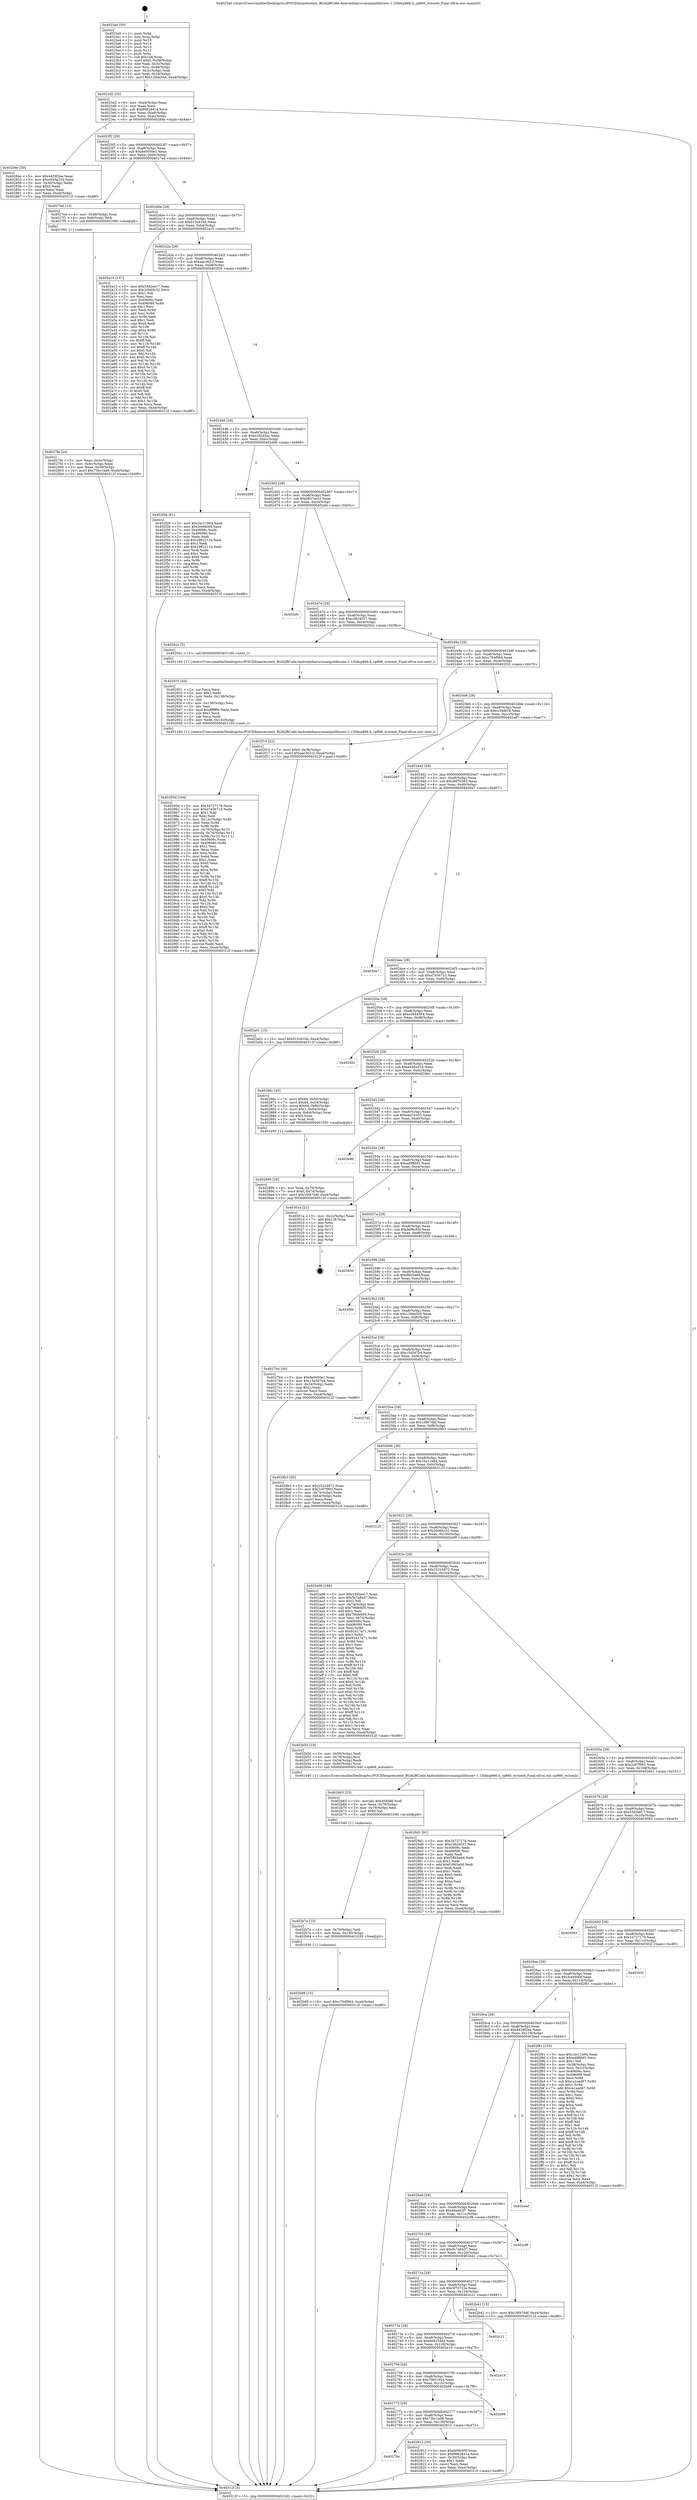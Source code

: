 digraph "0x4023a0" {
  label = "0x4023a0 (/mnt/c/Users/mathe/Desktop/tcc/POCII/binaries/extr_BGAQRCode-Androidzbarsrcmainjnilibiconv-1.15libcp866.h_cp866_wctomb_Final-ollvm.out::main(0))"
  labelloc = "t"
  node[shape=record]

  Entry [label="",width=0.3,height=0.3,shape=circle,fillcolor=black,style=filled]
  "0x4023d2" [label="{
     0x4023d2 [32]\l
     | [instrs]\l
     &nbsp;&nbsp;0x4023d2 \<+6\>: mov -0xa4(%rbp),%eax\l
     &nbsp;&nbsp;0x4023d8 \<+2\>: mov %eax,%ecx\l
     &nbsp;&nbsp;0x4023da \<+6\>: sub $0x8662841a,%ecx\l
     &nbsp;&nbsp;0x4023e0 \<+6\>: mov %eax,-0xa8(%rbp)\l
     &nbsp;&nbsp;0x4023e6 \<+6\>: mov %ecx,-0xac(%rbp)\l
     &nbsp;&nbsp;0x4023ec \<+6\>: je 000000000040284e \<main+0x4ae\>\l
  }"]
  "0x40284e" [label="{
     0x40284e [30]\l
     | [instrs]\l
     &nbsp;&nbsp;0x40284e \<+5\>: mov $0x4429f2ee,%eax\l
     &nbsp;&nbsp;0x402853 \<+5\>: mov $0xe445a316,%ecx\l
     &nbsp;&nbsp;0x402858 \<+3\>: mov -0x30(%rbp),%edx\l
     &nbsp;&nbsp;0x40285b \<+3\>: cmp $0x0,%edx\l
     &nbsp;&nbsp;0x40285e \<+3\>: cmove %ecx,%eax\l
     &nbsp;&nbsp;0x402861 \<+6\>: mov %eax,-0xa4(%rbp)\l
     &nbsp;&nbsp;0x402867 \<+5\>: jmp 000000000040312f \<main+0xd8f\>\l
  }"]
  "0x4023f2" [label="{
     0x4023f2 [28]\l
     | [instrs]\l
     &nbsp;&nbsp;0x4023f2 \<+5\>: jmp 00000000004023f7 \<main+0x57\>\l
     &nbsp;&nbsp;0x4023f7 \<+6\>: mov -0xa8(%rbp),%eax\l
     &nbsp;&nbsp;0x4023fd \<+5\>: sub $0x8e0050e1,%eax\l
     &nbsp;&nbsp;0x402402 \<+6\>: mov %eax,-0xb0(%rbp)\l
     &nbsp;&nbsp;0x402408 \<+6\>: je 00000000004027ed \<main+0x44d\>\l
  }"]
  Exit [label="",width=0.3,height=0.3,shape=circle,fillcolor=black,style=filled,peripheries=2]
  "0x4027ed" [label="{
     0x4027ed [13]\l
     | [instrs]\l
     &nbsp;&nbsp;0x4027ed \<+4\>: mov -0x48(%rbp),%rax\l
     &nbsp;&nbsp;0x4027f1 \<+4\>: mov 0x8(%rax),%rdi\l
     &nbsp;&nbsp;0x4027f5 \<+5\>: call 0000000000401060 \<atoi@plt\>\l
     | [calls]\l
     &nbsp;&nbsp;0x401060 \{1\} (unknown)\l
  }"]
  "0x40240e" [label="{
     0x40240e [28]\l
     | [instrs]\l
     &nbsp;&nbsp;0x40240e \<+5\>: jmp 0000000000402413 \<main+0x73\>\l
     &nbsp;&nbsp;0x402413 \<+6\>: mov -0xa8(%rbp),%eax\l
     &nbsp;&nbsp;0x402419 \<+5\>: sub $0x915c61bb,%eax\l
     &nbsp;&nbsp;0x40241e \<+6\>: mov %eax,-0xb4(%rbp)\l
     &nbsp;&nbsp;0x402424 \<+6\>: je 0000000000402a10 \<main+0x670\>\l
  }"]
  "0x402b89" [label="{
     0x402b89 [15]\l
     | [instrs]\l
     &nbsp;&nbsp;0x402b89 \<+10\>: movl $0xc764f964,-0xa4(%rbp)\l
     &nbsp;&nbsp;0x402b93 \<+5\>: jmp 000000000040312f \<main+0xd8f\>\l
  }"]
  "0x402a10" [label="{
     0x402a10 [137]\l
     | [instrs]\l
     &nbsp;&nbsp;0x402a10 \<+5\>: mov $0x33d2ee17,%eax\l
     &nbsp;&nbsp;0x402a15 \<+5\>: mov $0x20065c32,%ecx\l
     &nbsp;&nbsp;0x402a1a \<+2\>: mov $0x1,%dl\l
     &nbsp;&nbsp;0x402a1c \<+2\>: xor %esi,%esi\l
     &nbsp;&nbsp;0x402a1e \<+7\>: mov 0x40606c,%edi\l
     &nbsp;&nbsp;0x402a25 \<+8\>: mov 0x406080,%r8d\l
     &nbsp;&nbsp;0x402a2d \<+3\>: sub $0x1,%esi\l
     &nbsp;&nbsp;0x402a30 \<+3\>: mov %edi,%r9d\l
     &nbsp;&nbsp;0x402a33 \<+3\>: add %esi,%r9d\l
     &nbsp;&nbsp;0x402a36 \<+4\>: imul %r9d,%edi\l
     &nbsp;&nbsp;0x402a3a \<+3\>: and $0x1,%edi\l
     &nbsp;&nbsp;0x402a3d \<+3\>: cmp $0x0,%edi\l
     &nbsp;&nbsp;0x402a40 \<+4\>: sete %r10b\l
     &nbsp;&nbsp;0x402a44 \<+4\>: cmp $0xa,%r8d\l
     &nbsp;&nbsp;0x402a48 \<+4\>: setl %r11b\l
     &nbsp;&nbsp;0x402a4c \<+3\>: mov %r10b,%bl\l
     &nbsp;&nbsp;0x402a4f \<+3\>: xor $0xff,%bl\l
     &nbsp;&nbsp;0x402a52 \<+3\>: mov %r11b,%r14b\l
     &nbsp;&nbsp;0x402a55 \<+4\>: xor $0xff,%r14b\l
     &nbsp;&nbsp;0x402a59 \<+3\>: xor $0x0,%dl\l
     &nbsp;&nbsp;0x402a5c \<+3\>: mov %bl,%r15b\l
     &nbsp;&nbsp;0x402a5f \<+4\>: and $0x0,%r15b\l
     &nbsp;&nbsp;0x402a63 \<+3\>: and %dl,%r10b\l
     &nbsp;&nbsp;0x402a66 \<+3\>: mov %r14b,%r12b\l
     &nbsp;&nbsp;0x402a69 \<+4\>: and $0x0,%r12b\l
     &nbsp;&nbsp;0x402a6d \<+3\>: and %dl,%r11b\l
     &nbsp;&nbsp;0x402a70 \<+3\>: or %r10b,%r15b\l
     &nbsp;&nbsp;0x402a73 \<+3\>: or %r11b,%r12b\l
     &nbsp;&nbsp;0x402a76 \<+3\>: xor %r12b,%r15b\l
     &nbsp;&nbsp;0x402a79 \<+3\>: or %r14b,%bl\l
     &nbsp;&nbsp;0x402a7c \<+3\>: xor $0xff,%bl\l
     &nbsp;&nbsp;0x402a7f \<+3\>: or $0x0,%dl\l
     &nbsp;&nbsp;0x402a82 \<+2\>: and %dl,%bl\l
     &nbsp;&nbsp;0x402a84 \<+3\>: or %bl,%r15b\l
     &nbsp;&nbsp;0x402a87 \<+4\>: test $0x1,%r15b\l
     &nbsp;&nbsp;0x402a8b \<+3\>: cmovne %ecx,%eax\l
     &nbsp;&nbsp;0x402a8e \<+6\>: mov %eax,-0xa4(%rbp)\l
     &nbsp;&nbsp;0x402a94 \<+5\>: jmp 000000000040312f \<main+0xd8f\>\l
  }"]
  "0x40242a" [label="{
     0x40242a [28]\l
     | [instrs]\l
     &nbsp;&nbsp;0x40242a \<+5\>: jmp 000000000040242f \<main+0x8f\>\l
     &nbsp;&nbsp;0x40242f \<+6\>: mov -0xa8(%rbp),%eax\l
     &nbsp;&nbsp;0x402435 \<+5\>: sub $0xaac3021f,%eax\l
     &nbsp;&nbsp;0x40243a \<+6\>: mov %eax,-0xb8(%rbp)\l
     &nbsp;&nbsp;0x402440 \<+6\>: je 0000000000402f26 \<main+0xb86\>\l
  }"]
  "0x402b7a" [label="{
     0x402b7a [15]\l
     | [instrs]\l
     &nbsp;&nbsp;0x402b7a \<+4\>: mov -0x70(%rbp),%rdi\l
     &nbsp;&nbsp;0x402b7e \<+6\>: mov %eax,-0x140(%rbp)\l
     &nbsp;&nbsp;0x402b84 \<+5\>: call 0000000000401030 \<free@plt\>\l
     | [calls]\l
     &nbsp;&nbsp;0x401030 \{1\} (unknown)\l
  }"]
  "0x402f26" [label="{
     0x402f26 [91]\l
     | [instrs]\l
     &nbsp;&nbsp;0x402f26 \<+5\>: mov $0x1bc11b64,%eax\l
     &nbsp;&nbsp;0x402f2b \<+5\>: mov $0x3ce4840f,%ecx\l
     &nbsp;&nbsp;0x402f30 \<+7\>: mov 0x40606c,%edx\l
     &nbsp;&nbsp;0x402f37 \<+7\>: mov 0x406080,%esi\l
     &nbsp;&nbsp;0x402f3e \<+2\>: mov %edx,%edi\l
     &nbsp;&nbsp;0x402f40 \<+6\>: sub $0x1982211b,%edi\l
     &nbsp;&nbsp;0x402f46 \<+3\>: sub $0x1,%edi\l
     &nbsp;&nbsp;0x402f49 \<+6\>: add $0x1982211b,%edi\l
     &nbsp;&nbsp;0x402f4f \<+3\>: imul %edi,%edx\l
     &nbsp;&nbsp;0x402f52 \<+3\>: and $0x1,%edx\l
     &nbsp;&nbsp;0x402f55 \<+3\>: cmp $0x0,%edx\l
     &nbsp;&nbsp;0x402f58 \<+4\>: sete %r8b\l
     &nbsp;&nbsp;0x402f5c \<+3\>: cmp $0xa,%esi\l
     &nbsp;&nbsp;0x402f5f \<+4\>: setl %r9b\l
     &nbsp;&nbsp;0x402f63 \<+3\>: mov %r8b,%r10b\l
     &nbsp;&nbsp;0x402f66 \<+3\>: and %r9b,%r10b\l
     &nbsp;&nbsp;0x402f69 \<+3\>: xor %r9b,%r8b\l
     &nbsp;&nbsp;0x402f6c \<+3\>: or %r8b,%r10b\l
     &nbsp;&nbsp;0x402f6f \<+4\>: test $0x1,%r10b\l
     &nbsp;&nbsp;0x402f73 \<+3\>: cmovne %ecx,%eax\l
     &nbsp;&nbsp;0x402f76 \<+6\>: mov %eax,-0xa4(%rbp)\l
     &nbsp;&nbsp;0x402f7c \<+5\>: jmp 000000000040312f \<main+0xd8f\>\l
  }"]
  "0x402446" [label="{
     0x402446 [28]\l
     | [instrs]\l
     &nbsp;&nbsp;0x402446 \<+5\>: jmp 000000000040244b \<main+0xab\>\l
     &nbsp;&nbsp;0x40244b \<+6\>: mov -0xa8(%rbp),%eax\l
     &nbsp;&nbsp;0x402451 \<+5\>: sub $0xb192d3ac,%eax\l
     &nbsp;&nbsp;0x402456 \<+6\>: mov %eax,-0xbc(%rbp)\l
     &nbsp;&nbsp;0x40245c \<+6\>: je 0000000000402d08 \<main+0x968\>\l
  }"]
  "0x402b63" [label="{
     0x402b63 [23]\l
     | [instrs]\l
     &nbsp;&nbsp;0x402b63 \<+10\>: movabs $0x4040d6,%rdi\l
     &nbsp;&nbsp;0x402b6d \<+3\>: mov %eax,-0x78(%rbp)\l
     &nbsp;&nbsp;0x402b70 \<+3\>: mov -0x78(%rbp),%esi\l
     &nbsp;&nbsp;0x402b73 \<+2\>: mov $0x0,%al\l
     &nbsp;&nbsp;0x402b75 \<+5\>: call 0000000000401040 \<printf@plt\>\l
     | [calls]\l
     &nbsp;&nbsp;0x401040 \{1\} (unknown)\l
  }"]
  "0x402d08" [label="{
     0x402d08\l
  }", style=dashed]
  "0x402462" [label="{
     0x402462 [28]\l
     | [instrs]\l
     &nbsp;&nbsp;0x402462 \<+5\>: jmp 0000000000402467 \<main+0xc7\>\l
     &nbsp;&nbsp;0x402467 \<+6\>: mov -0xa8(%rbp),%eax\l
     &nbsp;&nbsp;0x40246d \<+5\>: sub $0xb827acc3,%eax\l
     &nbsp;&nbsp;0x402472 \<+6\>: mov %eax,-0xc0(%rbp)\l
     &nbsp;&nbsp;0x402478 \<+6\>: je 0000000000402efc \<main+0xb5c\>\l
  }"]
  "0x40295d" [label="{
     0x40295d [164]\l
     | [instrs]\l
     &nbsp;&nbsp;0x40295d \<+5\>: mov $0x34727176,%ecx\l
     &nbsp;&nbsp;0x402962 \<+5\>: mov $0xd7e56715,%edx\l
     &nbsp;&nbsp;0x402967 \<+3\>: mov $0x1,%dil\l
     &nbsp;&nbsp;0x40296a \<+2\>: xor %esi,%esi\l
     &nbsp;&nbsp;0x40296c \<+7\>: mov -0x13c(%rbp),%r8d\l
     &nbsp;&nbsp;0x402973 \<+4\>: imul %eax,%r8d\l
     &nbsp;&nbsp;0x402977 \<+3\>: mov %r8b,%r9b\l
     &nbsp;&nbsp;0x40297a \<+4\>: mov -0x70(%rbp),%r10\l
     &nbsp;&nbsp;0x40297e \<+4\>: movslq -0x74(%rbp),%r11\l
     &nbsp;&nbsp;0x402982 \<+4\>: mov %r9b,(%r10,%r11,1)\l
     &nbsp;&nbsp;0x402986 \<+7\>: mov 0x40606c,%eax\l
     &nbsp;&nbsp;0x40298d \<+8\>: mov 0x406080,%r8d\l
     &nbsp;&nbsp;0x402995 \<+3\>: sub $0x1,%esi\l
     &nbsp;&nbsp;0x402998 \<+2\>: mov %eax,%ebx\l
     &nbsp;&nbsp;0x40299a \<+2\>: add %esi,%ebx\l
     &nbsp;&nbsp;0x40299c \<+3\>: imul %ebx,%eax\l
     &nbsp;&nbsp;0x40299f \<+3\>: and $0x1,%eax\l
     &nbsp;&nbsp;0x4029a2 \<+3\>: cmp $0x0,%eax\l
     &nbsp;&nbsp;0x4029a5 \<+4\>: sete %r9b\l
     &nbsp;&nbsp;0x4029a9 \<+4\>: cmp $0xa,%r8d\l
     &nbsp;&nbsp;0x4029ad \<+4\>: setl %r14b\l
     &nbsp;&nbsp;0x4029b1 \<+3\>: mov %r9b,%r15b\l
     &nbsp;&nbsp;0x4029b4 \<+4\>: xor $0xff,%r15b\l
     &nbsp;&nbsp;0x4029b8 \<+3\>: mov %r14b,%r12b\l
     &nbsp;&nbsp;0x4029bb \<+4\>: xor $0xff,%r12b\l
     &nbsp;&nbsp;0x4029bf \<+4\>: xor $0x0,%dil\l
     &nbsp;&nbsp;0x4029c3 \<+3\>: mov %r15b,%r13b\l
     &nbsp;&nbsp;0x4029c6 \<+4\>: and $0x0,%r13b\l
     &nbsp;&nbsp;0x4029ca \<+3\>: and %dil,%r9b\l
     &nbsp;&nbsp;0x4029cd \<+3\>: mov %r12b,%al\l
     &nbsp;&nbsp;0x4029d0 \<+2\>: and $0x0,%al\l
     &nbsp;&nbsp;0x4029d2 \<+3\>: and %dil,%r14b\l
     &nbsp;&nbsp;0x4029d5 \<+3\>: or %r9b,%r13b\l
     &nbsp;&nbsp;0x4029d8 \<+3\>: or %r14b,%al\l
     &nbsp;&nbsp;0x4029db \<+3\>: xor %al,%r13b\l
     &nbsp;&nbsp;0x4029de \<+3\>: or %r12b,%r15b\l
     &nbsp;&nbsp;0x4029e1 \<+4\>: xor $0xff,%r15b\l
     &nbsp;&nbsp;0x4029e5 \<+4\>: or $0x0,%dil\l
     &nbsp;&nbsp;0x4029e9 \<+3\>: and %dil,%r15b\l
     &nbsp;&nbsp;0x4029ec \<+3\>: or %r15b,%r13b\l
     &nbsp;&nbsp;0x4029ef \<+4\>: test $0x1,%r13b\l
     &nbsp;&nbsp;0x4029f3 \<+3\>: cmovne %edx,%ecx\l
     &nbsp;&nbsp;0x4029f6 \<+6\>: mov %ecx,-0xa4(%rbp)\l
     &nbsp;&nbsp;0x4029fc \<+5\>: jmp 000000000040312f \<main+0xd8f\>\l
  }"]
  "0x402efc" [label="{
     0x402efc\l
  }", style=dashed]
  "0x40247e" [label="{
     0x40247e [28]\l
     | [instrs]\l
     &nbsp;&nbsp;0x40247e \<+5\>: jmp 0000000000402483 \<main+0xe3\>\l
     &nbsp;&nbsp;0x402483 \<+6\>: mov -0xa8(%rbp),%eax\l
     &nbsp;&nbsp;0x402489 \<+5\>: sub $0xc3824557,%eax\l
     &nbsp;&nbsp;0x40248e \<+6\>: mov %eax,-0xc4(%rbp)\l
     &nbsp;&nbsp;0x402494 \<+6\>: je 000000000040292c \<main+0x58c\>\l
  }"]
  "0x402931" [label="{
     0x402931 [44]\l
     | [instrs]\l
     &nbsp;&nbsp;0x402931 \<+2\>: xor %ecx,%ecx\l
     &nbsp;&nbsp;0x402933 \<+5\>: mov $0x2,%edx\l
     &nbsp;&nbsp;0x402938 \<+6\>: mov %edx,-0x138(%rbp)\l
     &nbsp;&nbsp;0x40293e \<+1\>: cltd\l
     &nbsp;&nbsp;0x40293f \<+6\>: mov -0x138(%rbp),%esi\l
     &nbsp;&nbsp;0x402945 \<+2\>: idiv %esi\l
     &nbsp;&nbsp;0x402947 \<+6\>: imul $0xfffffffe,%edx,%edx\l
     &nbsp;&nbsp;0x40294d \<+3\>: sub $0x1,%ecx\l
     &nbsp;&nbsp;0x402950 \<+2\>: sub %ecx,%edx\l
     &nbsp;&nbsp;0x402952 \<+6\>: mov %edx,-0x13c(%rbp)\l
     &nbsp;&nbsp;0x402958 \<+5\>: call 0000000000401160 \<next_i\>\l
     | [calls]\l
     &nbsp;&nbsp;0x401160 \{1\} (/mnt/c/Users/mathe/Desktop/tcc/POCII/binaries/extr_BGAQRCode-Androidzbarsrcmainjnilibiconv-1.15libcp866.h_cp866_wctomb_Final-ollvm.out::next_i)\l
  }"]
  "0x40292c" [label="{
     0x40292c [5]\l
     | [instrs]\l
     &nbsp;&nbsp;0x40292c \<+5\>: call 0000000000401160 \<next_i\>\l
     | [calls]\l
     &nbsp;&nbsp;0x401160 \{1\} (/mnt/c/Users/mathe/Desktop/tcc/POCII/binaries/extr_BGAQRCode-Androidzbarsrcmainjnilibiconv-1.15libcp866.h_cp866_wctomb_Final-ollvm.out::next_i)\l
  }"]
  "0x40249a" [label="{
     0x40249a [28]\l
     | [instrs]\l
     &nbsp;&nbsp;0x40249a \<+5\>: jmp 000000000040249f \<main+0xff\>\l
     &nbsp;&nbsp;0x40249f \<+6\>: mov -0xa8(%rbp),%eax\l
     &nbsp;&nbsp;0x4024a5 \<+5\>: sub $0xc764f964,%eax\l
     &nbsp;&nbsp;0x4024aa \<+6\>: mov %eax,-0xc8(%rbp)\l
     &nbsp;&nbsp;0x4024b0 \<+6\>: je 0000000000402f10 \<main+0xb70\>\l
  }"]
  "0x402899" [label="{
     0x402899 [26]\l
     | [instrs]\l
     &nbsp;&nbsp;0x402899 \<+4\>: mov %rax,-0x70(%rbp)\l
     &nbsp;&nbsp;0x40289d \<+7\>: movl $0x0,-0x74(%rbp)\l
     &nbsp;&nbsp;0x4028a4 \<+10\>: movl $0x16f47ddf,-0xa4(%rbp)\l
     &nbsp;&nbsp;0x4028ae \<+5\>: jmp 000000000040312f \<main+0xd8f\>\l
  }"]
  "0x402f10" [label="{
     0x402f10 [22]\l
     | [instrs]\l
     &nbsp;&nbsp;0x402f10 \<+7\>: movl $0x0,-0x38(%rbp)\l
     &nbsp;&nbsp;0x402f17 \<+10\>: movl $0xaac3021f,-0xa4(%rbp)\l
     &nbsp;&nbsp;0x402f21 \<+5\>: jmp 000000000040312f \<main+0xd8f\>\l
  }"]
  "0x4024b6" [label="{
     0x4024b6 [28]\l
     | [instrs]\l
     &nbsp;&nbsp;0x4024b6 \<+5\>: jmp 00000000004024bb \<main+0x11b\>\l
     &nbsp;&nbsp;0x4024bb \<+6\>: mov -0xa8(%rbp),%eax\l
     &nbsp;&nbsp;0x4024c1 \<+5\>: sub $0xcc346f18,%eax\l
     &nbsp;&nbsp;0x4024c6 \<+6\>: mov %eax,-0xcc(%rbp)\l
     &nbsp;&nbsp;0x4024cc \<+6\>: je 0000000000402e87 \<main+0xae7\>\l
  }"]
  "0x40278e" [label="{
     0x40278e\l
  }", style=dashed]
  "0x402e87" [label="{
     0x402e87\l
  }", style=dashed]
  "0x4024d2" [label="{
     0x4024d2 [28]\l
     | [instrs]\l
     &nbsp;&nbsp;0x4024d2 \<+5\>: jmp 00000000004024d7 \<main+0x137\>\l
     &nbsp;&nbsp;0x4024d7 \<+6\>: mov -0xa8(%rbp),%eax\l
     &nbsp;&nbsp;0x4024dd \<+5\>: sub $0xd6f76383,%eax\l
     &nbsp;&nbsp;0x4024e2 \<+6\>: mov %eax,-0xd0(%rbp)\l
     &nbsp;&nbsp;0x4024e8 \<+6\>: je 00000000004030a7 \<main+0xd07\>\l
  }"]
  "0x402812" [label="{
     0x402812 [30]\l
     | [instrs]\l
     &nbsp;&nbsp;0x402812 \<+5\>: mov $0xfa09c65f,%eax\l
     &nbsp;&nbsp;0x402817 \<+5\>: mov $0x8662841a,%ecx\l
     &nbsp;&nbsp;0x40281c \<+3\>: mov -0x30(%rbp),%edx\l
     &nbsp;&nbsp;0x40281f \<+3\>: cmp $0x1,%edx\l
     &nbsp;&nbsp;0x402822 \<+3\>: cmovl %ecx,%eax\l
     &nbsp;&nbsp;0x402825 \<+6\>: mov %eax,-0xa4(%rbp)\l
     &nbsp;&nbsp;0x40282b \<+5\>: jmp 000000000040312f \<main+0xd8f\>\l
  }"]
  "0x4030a7" [label="{
     0x4030a7\l
  }", style=dashed]
  "0x4024ee" [label="{
     0x4024ee [28]\l
     | [instrs]\l
     &nbsp;&nbsp;0x4024ee \<+5\>: jmp 00000000004024f3 \<main+0x153\>\l
     &nbsp;&nbsp;0x4024f3 \<+6\>: mov -0xa8(%rbp),%eax\l
     &nbsp;&nbsp;0x4024f9 \<+5\>: sub $0xd7e56715,%eax\l
     &nbsp;&nbsp;0x4024fe \<+6\>: mov %eax,-0xd4(%rbp)\l
     &nbsp;&nbsp;0x402504 \<+6\>: je 0000000000402a01 \<main+0x661\>\l
  }"]
  "0x402772" [label="{
     0x402772 [28]\l
     | [instrs]\l
     &nbsp;&nbsp;0x402772 \<+5\>: jmp 0000000000402777 \<main+0x3d7\>\l
     &nbsp;&nbsp;0x402777 \<+6\>: mov -0xa8(%rbp),%eax\l
     &nbsp;&nbsp;0x40277d \<+5\>: sub $0x73bc1ed6,%eax\l
     &nbsp;&nbsp;0x402782 \<+6\>: mov %eax,-0x130(%rbp)\l
     &nbsp;&nbsp;0x402788 \<+6\>: je 0000000000402812 \<main+0x472\>\l
  }"]
  "0x402a01" [label="{
     0x402a01 [15]\l
     | [instrs]\l
     &nbsp;&nbsp;0x402a01 \<+10\>: movl $0x915c61bb,-0xa4(%rbp)\l
     &nbsp;&nbsp;0x402a0b \<+5\>: jmp 000000000040312f \<main+0xd8f\>\l
  }"]
  "0x40250a" [label="{
     0x40250a [28]\l
     | [instrs]\l
     &nbsp;&nbsp;0x40250a \<+5\>: jmp 000000000040250f \<main+0x16f\>\l
     &nbsp;&nbsp;0x40250f \<+6\>: mov -0xa8(%rbp),%eax\l
     &nbsp;&nbsp;0x402515 \<+5\>: sub $0xe2644564,%eax\l
     &nbsp;&nbsp;0x40251a \<+6\>: mov %eax,-0xd8(%rbp)\l
     &nbsp;&nbsp;0x402520 \<+6\>: je 0000000000402d2c \<main+0x98c\>\l
  }"]
  "0x402b98" [label="{
     0x402b98\l
  }", style=dashed]
  "0x402d2c" [label="{
     0x402d2c\l
  }", style=dashed]
  "0x402526" [label="{
     0x402526 [28]\l
     | [instrs]\l
     &nbsp;&nbsp;0x402526 \<+5\>: jmp 000000000040252b \<main+0x18b\>\l
     &nbsp;&nbsp;0x40252b \<+6\>: mov -0xa8(%rbp),%eax\l
     &nbsp;&nbsp;0x402531 \<+5\>: sub $0xe445a316,%eax\l
     &nbsp;&nbsp;0x402536 \<+6\>: mov %eax,-0xdc(%rbp)\l
     &nbsp;&nbsp;0x40253c \<+6\>: je 000000000040286c \<main+0x4cc\>\l
  }"]
  "0x402756" [label="{
     0x402756 [28]\l
     | [instrs]\l
     &nbsp;&nbsp;0x402756 \<+5\>: jmp 000000000040275b \<main+0x3bb\>\l
     &nbsp;&nbsp;0x40275b \<+6\>: mov -0xa8(%rbp),%eax\l
     &nbsp;&nbsp;0x402761 \<+5\>: sub $0x70b5192a,%eax\l
     &nbsp;&nbsp;0x402766 \<+6\>: mov %eax,-0x12c(%rbp)\l
     &nbsp;&nbsp;0x40276c \<+6\>: je 0000000000402b98 \<main+0x7f8\>\l
  }"]
  "0x40286c" [label="{
     0x40286c [45]\l
     | [instrs]\l
     &nbsp;&nbsp;0x40286c \<+7\>: movl $0x64,-0x50(%rbp)\l
     &nbsp;&nbsp;0x402873 \<+7\>: movl $0x64,-0x54(%rbp)\l
     &nbsp;&nbsp;0x40287a \<+8\>: movq $0x64,-0x60(%rbp)\l
     &nbsp;&nbsp;0x402882 \<+7\>: movl $0x1,-0x64(%rbp)\l
     &nbsp;&nbsp;0x402889 \<+4\>: movslq -0x64(%rbp),%rax\l
     &nbsp;&nbsp;0x40288d \<+4\>: shl $0x0,%rax\l
     &nbsp;&nbsp;0x402891 \<+3\>: mov %rax,%rdi\l
     &nbsp;&nbsp;0x402894 \<+5\>: call 0000000000401050 \<malloc@plt\>\l
     | [calls]\l
     &nbsp;&nbsp;0x401050 \{1\} (unknown)\l
  }"]
  "0x402542" [label="{
     0x402542 [28]\l
     | [instrs]\l
     &nbsp;&nbsp;0x402542 \<+5\>: jmp 0000000000402547 \<main+0x1a7\>\l
     &nbsp;&nbsp;0x402547 \<+6\>: mov -0xa8(%rbp),%eax\l
     &nbsp;&nbsp;0x40254d \<+5\>: sub $0xead74453,%eax\l
     &nbsp;&nbsp;0x402552 \<+6\>: mov %eax,-0xe0(%rbp)\l
     &nbsp;&nbsp;0x402558 \<+6\>: je 0000000000402e96 \<main+0xaf6\>\l
  }"]
  "0x402e19" [label="{
     0x402e19\l
  }", style=dashed]
  "0x402e96" [label="{
     0x402e96\l
  }", style=dashed]
  "0x40255e" [label="{
     0x40255e [28]\l
     | [instrs]\l
     &nbsp;&nbsp;0x40255e \<+5\>: jmp 0000000000402563 \<main+0x1c3\>\l
     &nbsp;&nbsp;0x402563 \<+6\>: mov -0xa8(%rbp),%eax\l
     &nbsp;&nbsp;0x402569 \<+5\>: sub $0xed9f6bf1,%eax\l
     &nbsp;&nbsp;0x40256e \<+6\>: mov %eax,-0xe4(%rbp)\l
     &nbsp;&nbsp;0x402574 \<+6\>: je 000000000040301a \<main+0xc7a\>\l
  }"]
  "0x40273a" [label="{
     0x40273a [28]\l
     | [instrs]\l
     &nbsp;&nbsp;0x40273a \<+5\>: jmp 000000000040273f \<main+0x39f\>\l
     &nbsp;&nbsp;0x40273f \<+6\>: mov -0xa8(%rbp),%eax\l
     &nbsp;&nbsp;0x402745 \<+5\>: sub $0x6e9234dd,%eax\l
     &nbsp;&nbsp;0x40274a \<+6\>: mov %eax,-0x128(%rbp)\l
     &nbsp;&nbsp;0x402750 \<+6\>: je 0000000000402e19 \<main+0xa79\>\l
  }"]
  "0x40301a" [label="{
     0x40301a [21]\l
     | [instrs]\l
     &nbsp;&nbsp;0x40301a \<+3\>: mov -0x2c(%rbp),%eax\l
     &nbsp;&nbsp;0x40301d \<+7\>: add $0x128,%rsp\l
     &nbsp;&nbsp;0x403024 \<+1\>: pop %rbx\l
     &nbsp;&nbsp;0x403025 \<+2\>: pop %r12\l
     &nbsp;&nbsp;0x403027 \<+2\>: pop %r13\l
     &nbsp;&nbsp;0x403029 \<+2\>: pop %r14\l
     &nbsp;&nbsp;0x40302b \<+2\>: pop %r15\l
     &nbsp;&nbsp;0x40302d \<+1\>: pop %rbp\l
     &nbsp;&nbsp;0x40302e \<+1\>: ret\l
  }"]
  "0x40257a" [label="{
     0x40257a [28]\l
     | [instrs]\l
     &nbsp;&nbsp;0x40257a \<+5\>: jmp 000000000040257f \<main+0x1df\>\l
     &nbsp;&nbsp;0x40257f \<+6\>: mov -0xa8(%rbp),%eax\l
     &nbsp;&nbsp;0x402585 \<+5\>: sub $0xfa09c65f,%eax\l
     &nbsp;&nbsp;0x40258a \<+6\>: mov %eax,-0xe8(%rbp)\l
     &nbsp;&nbsp;0x402590 \<+6\>: je 0000000000402830 \<main+0x490\>\l
  }"]
  "0x402c21" [label="{
     0x402c21\l
  }", style=dashed]
  "0x402830" [label="{
     0x402830\l
  }", style=dashed]
  "0x402596" [label="{
     0x402596 [28]\l
     | [instrs]\l
     &nbsp;&nbsp;0x402596 \<+5\>: jmp 000000000040259b \<main+0x1fb\>\l
     &nbsp;&nbsp;0x40259b \<+6\>: mov -0xa8(%rbp),%eax\l
     &nbsp;&nbsp;0x4025a1 \<+5\>: sub $0x8805a6d,%eax\l
     &nbsp;&nbsp;0x4025a6 \<+6\>: mov %eax,-0xec(%rbp)\l
     &nbsp;&nbsp;0x4025ac \<+6\>: je 00000000004030fd \<main+0xd5d\>\l
  }"]
  "0x40271e" [label="{
     0x40271e [28]\l
     | [instrs]\l
     &nbsp;&nbsp;0x40271e \<+5\>: jmp 0000000000402723 \<main+0x383\>\l
     &nbsp;&nbsp;0x402723 \<+6\>: mov -0xa8(%rbp),%eax\l
     &nbsp;&nbsp;0x402729 \<+5\>: sub $0x5f70722e,%eax\l
     &nbsp;&nbsp;0x40272e \<+6\>: mov %eax,-0x124(%rbp)\l
     &nbsp;&nbsp;0x402734 \<+6\>: je 0000000000402c21 \<main+0x881\>\l
  }"]
  "0x4030fd" [label="{
     0x4030fd\l
  }", style=dashed]
  "0x4025b2" [label="{
     0x4025b2 [28]\l
     | [instrs]\l
     &nbsp;&nbsp;0x4025b2 \<+5\>: jmp 00000000004025b7 \<main+0x217\>\l
     &nbsp;&nbsp;0x4025b7 \<+6\>: mov -0xa8(%rbp),%eax\l
     &nbsp;&nbsp;0x4025bd \<+5\>: sub $0x139da540,%eax\l
     &nbsp;&nbsp;0x4025c2 \<+6\>: mov %eax,-0xf0(%rbp)\l
     &nbsp;&nbsp;0x4025c8 \<+6\>: je 00000000004027b4 \<main+0x414\>\l
  }"]
  "0x402b41" [label="{
     0x402b41 [15]\l
     | [instrs]\l
     &nbsp;&nbsp;0x402b41 \<+10\>: movl $0x16f47ddf,-0xa4(%rbp)\l
     &nbsp;&nbsp;0x402b4b \<+5\>: jmp 000000000040312f \<main+0xd8f\>\l
  }"]
  "0x4027b4" [label="{
     0x4027b4 [30]\l
     | [instrs]\l
     &nbsp;&nbsp;0x4027b4 \<+5\>: mov $0x8e0050e1,%eax\l
     &nbsp;&nbsp;0x4027b9 \<+5\>: mov $0x15a587b4,%ecx\l
     &nbsp;&nbsp;0x4027be \<+3\>: mov -0x34(%rbp),%edx\l
     &nbsp;&nbsp;0x4027c1 \<+3\>: cmp $0x2,%edx\l
     &nbsp;&nbsp;0x4027c4 \<+3\>: cmovne %ecx,%eax\l
     &nbsp;&nbsp;0x4027c7 \<+6\>: mov %eax,-0xa4(%rbp)\l
     &nbsp;&nbsp;0x4027cd \<+5\>: jmp 000000000040312f \<main+0xd8f\>\l
  }"]
  "0x4025ce" [label="{
     0x4025ce [28]\l
     | [instrs]\l
     &nbsp;&nbsp;0x4025ce \<+5\>: jmp 00000000004025d3 \<main+0x233\>\l
     &nbsp;&nbsp;0x4025d3 \<+6\>: mov -0xa8(%rbp),%eax\l
     &nbsp;&nbsp;0x4025d9 \<+5\>: sub $0x15a587b4,%eax\l
     &nbsp;&nbsp;0x4025de \<+6\>: mov %eax,-0xf4(%rbp)\l
     &nbsp;&nbsp;0x4025e4 \<+6\>: je 00000000004027d2 \<main+0x432\>\l
  }"]
  "0x40312f" [label="{
     0x40312f [5]\l
     | [instrs]\l
     &nbsp;&nbsp;0x40312f \<+5\>: jmp 00000000004023d2 \<main+0x32\>\l
  }"]
  "0x4023a0" [label="{
     0x4023a0 [50]\l
     | [instrs]\l
     &nbsp;&nbsp;0x4023a0 \<+1\>: push %rbp\l
     &nbsp;&nbsp;0x4023a1 \<+3\>: mov %rsp,%rbp\l
     &nbsp;&nbsp;0x4023a4 \<+2\>: push %r15\l
     &nbsp;&nbsp;0x4023a6 \<+2\>: push %r14\l
     &nbsp;&nbsp;0x4023a8 \<+2\>: push %r13\l
     &nbsp;&nbsp;0x4023aa \<+2\>: push %r12\l
     &nbsp;&nbsp;0x4023ac \<+1\>: push %rbx\l
     &nbsp;&nbsp;0x4023ad \<+7\>: sub $0x128,%rsp\l
     &nbsp;&nbsp;0x4023b4 \<+7\>: movl $0x0,-0x38(%rbp)\l
     &nbsp;&nbsp;0x4023bb \<+3\>: mov %edi,-0x3c(%rbp)\l
     &nbsp;&nbsp;0x4023be \<+4\>: mov %rsi,-0x48(%rbp)\l
     &nbsp;&nbsp;0x4023c2 \<+3\>: mov -0x3c(%rbp),%edi\l
     &nbsp;&nbsp;0x4023c5 \<+3\>: mov %edi,-0x34(%rbp)\l
     &nbsp;&nbsp;0x4023c8 \<+10\>: movl $0x139da540,-0xa4(%rbp)\l
  }"]
  "0x4027fa" [label="{
     0x4027fa [24]\l
     | [instrs]\l
     &nbsp;&nbsp;0x4027fa \<+3\>: mov %eax,-0x4c(%rbp)\l
     &nbsp;&nbsp;0x4027fd \<+3\>: mov -0x4c(%rbp),%eax\l
     &nbsp;&nbsp;0x402800 \<+3\>: mov %eax,-0x30(%rbp)\l
     &nbsp;&nbsp;0x402803 \<+10\>: movl $0x73bc1ed6,-0xa4(%rbp)\l
     &nbsp;&nbsp;0x40280d \<+5\>: jmp 000000000040312f \<main+0xd8f\>\l
  }"]
  "0x402702" [label="{
     0x402702 [28]\l
     | [instrs]\l
     &nbsp;&nbsp;0x402702 \<+5\>: jmp 0000000000402707 \<main+0x367\>\l
     &nbsp;&nbsp;0x402707 \<+6\>: mov -0xa8(%rbp),%eax\l
     &nbsp;&nbsp;0x40270d \<+5\>: sub $0x5c7a8437,%eax\l
     &nbsp;&nbsp;0x402712 \<+6\>: mov %eax,-0x120(%rbp)\l
     &nbsp;&nbsp;0x402718 \<+6\>: je 0000000000402b41 \<main+0x7a1\>\l
  }"]
  "0x4027d2" [label="{
     0x4027d2\l
  }", style=dashed]
  "0x4025ea" [label="{
     0x4025ea [28]\l
     | [instrs]\l
     &nbsp;&nbsp;0x4025ea \<+5\>: jmp 00000000004025ef \<main+0x24f\>\l
     &nbsp;&nbsp;0x4025ef \<+6\>: mov -0xa8(%rbp),%eax\l
     &nbsp;&nbsp;0x4025f5 \<+5\>: sub $0x16f47ddf,%eax\l
     &nbsp;&nbsp;0x4025fa \<+6\>: mov %eax,-0xf8(%rbp)\l
     &nbsp;&nbsp;0x402600 \<+6\>: je 00000000004028b3 \<main+0x513\>\l
  }"]
  "0x402cf9" [label="{
     0x402cf9\l
  }", style=dashed]
  "0x4028b3" [label="{
     0x4028b3 [30]\l
     | [instrs]\l
     &nbsp;&nbsp;0x4028b3 \<+5\>: mov $0x25224872,%eax\l
     &nbsp;&nbsp;0x4028b8 \<+5\>: mov $0x2c97f991,%ecx\l
     &nbsp;&nbsp;0x4028bd \<+3\>: mov -0x74(%rbp),%edx\l
     &nbsp;&nbsp;0x4028c0 \<+3\>: cmp -0x64(%rbp),%edx\l
     &nbsp;&nbsp;0x4028c3 \<+3\>: cmovl %ecx,%eax\l
     &nbsp;&nbsp;0x4028c6 \<+6\>: mov %eax,-0xa4(%rbp)\l
     &nbsp;&nbsp;0x4028cc \<+5\>: jmp 000000000040312f \<main+0xd8f\>\l
  }"]
  "0x402606" [label="{
     0x402606 [28]\l
     | [instrs]\l
     &nbsp;&nbsp;0x402606 \<+5\>: jmp 000000000040260b \<main+0x26b\>\l
     &nbsp;&nbsp;0x40260b \<+6\>: mov -0xa8(%rbp),%eax\l
     &nbsp;&nbsp;0x402611 \<+5\>: sub $0x1bc11b64,%eax\l
     &nbsp;&nbsp;0x402616 \<+6\>: mov %eax,-0xfc(%rbp)\l
     &nbsp;&nbsp;0x40261c \<+6\>: je 0000000000403125 \<main+0xd85\>\l
  }"]
  "0x4026e6" [label="{
     0x4026e6 [28]\l
     | [instrs]\l
     &nbsp;&nbsp;0x4026e6 \<+5\>: jmp 00000000004026eb \<main+0x34b\>\l
     &nbsp;&nbsp;0x4026eb \<+6\>: mov -0xa8(%rbp),%eax\l
     &nbsp;&nbsp;0x4026f1 \<+5\>: sub $0x4da462f7,%eax\l
     &nbsp;&nbsp;0x4026f6 \<+6\>: mov %eax,-0x11c(%rbp)\l
     &nbsp;&nbsp;0x4026fc \<+6\>: je 0000000000402cf9 \<main+0x959\>\l
  }"]
  "0x403125" [label="{
     0x403125\l
  }", style=dashed]
  "0x402622" [label="{
     0x402622 [28]\l
     | [instrs]\l
     &nbsp;&nbsp;0x402622 \<+5\>: jmp 0000000000402627 \<main+0x287\>\l
     &nbsp;&nbsp;0x402627 \<+6\>: mov -0xa8(%rbp),%eax\l
     &nbsp;&nbsp;0x40262d \<+5\>: sub $0x20065c32,%eax\l
     &nbsp;&nbsp;0x402632 \<+6\>: mov %eax,-0x100(%rbp)\l
     &nbsp;&nbsp;0x402638 \<+6\>: je 0000000000402a99 \<main+0x6f9\>\l
  }"]
  "0x402eed" [label="{
     0x402eed\l
  }", style=dashed]
  "0x402a99" [label="{
     0x402a99 [168]\l
     | [instrs]\l
     &nbsp;&nbsp;0x402a99 \<+5\>: mov $0x33d2ee17,%eax\l
     &nbsp;&nbsp;0x402a9e \<+5\>: mov $0x5c7a8437,%ecx\l
     &nbsp;&nbsp;0x402aa3 \<+2\>: mov $0x1,%dl\l
     &nbsp;&nbsp;0x402aa5 \<+3\>: mov -0x74(%rbp),%esi\l
     &nbsp;&nbsp;0x402aa8 \<+6\>: sub $0x79bfe605,%esi\l
     &nbsp;&nbsp;0x402aae \<+3\>: add $0x1,%esi\l
     &nbsp;&nbsp;0x402ab1 \<+6\>: add $0x79bfe605,%esi\l
     &nbsp;&nbsp;0x402ab7 \<+3\>: mov %esi,-0x74(%rbp)\l
     &nbsp;&nbsp;0x402aba \<+7\>: mov 0x40606c,%esi\l
     &nbsp;&nbsp;0x402ac1 \<+7\>: mov 0x406080,%edi\l
     &nbsp;&nbsp;0x402ac8 \<+3\>: mov %esi,%r8d\l
     &nbsp;&nbsp;0x402acb \<+7\>: sub $0x91d17e71,%r8d\l
     &nbsp;&nbsp;0x402ad2 \<+4\>: sub $0x1,%r8d\l
     &nbsp;&nbsp;0x402ad6 \<+7\>: add $0x91d17e71,%r8d\l
     &nbsp;&nbsp;0x402add \<+4\>: imul %r8d,%esi\l
     &nbsp;&nbsp;0x402ae1 \<+3\>: and $0x1,%esi\l
     &nbsp;&nbsp;0x402ae4 \<+3\>: cmp $0x0,%esi\l
     &nbsp;&nbsp;0x402ae7 \<+4\>: sete %r9b\l
     &nbsp;&nbsp;0x402aeb \<+3\>: cmp $0xa,%edi\l
     &nbsp;&nbsp;0x402aee \<+4\>: setl %r10b\l
     &nbsp;&nbsp;0x402af2 \<+3\>: mov %r9b,%r11b\l
     &nbsp;&nbsp;0x402af5 \<+4\>: xor $0xff,%r11b\l
     &nbsp;&nbsp;0x402af9 \<+3\>: mov %r10b,%bl\l
     &nbsp;&nbsp;0x402afc \<+3\>: xor $0xff,%bl\l
     &nbsp;&nbsp;0x402aff \<+3\>: xor $0x0,%dl\l
     &nbsp;&nbsp;0x402b02 \<+3\>: mov %r11b,%r14b\l
     &nbsp;&nbsp;0x402b05 \<+4\>: and $0x0,%r14b\l
     &nbsp;&nbsp;0x402b09 \<+3\>: and %dl,%r9b\l
     &nbsp;&nbsp;0x402b0c \<+3\>: mov %bl,%r15b\l
     &nbsp;&nbsp;0x402b0f \<+4\>: and $0x0,%r15b\l
     &nbsp;&nbsp;0x402b13 \<+3\>: and %dl,%r10b\l
     &nbsp;&nbsp;0x402b16 \<+3\>: or %r9b,%r14b\l
     &nbsp;&nbsp;0x402b19 \<+3\>: or %r10b,%r15b\l
     &nbsp;&nbsp;0x402b1c \<+3\>: xor %r15b,%r14b\l
     &nbsp;&nbsp;0x402b1f \<+3\>: or %bl,%r11b\l
     &nbsp;&nbsp;0x402b22 \<+4\>: xor $0xff,%r11b\l
     &nbsp;&nbsp;0x402b26 \<+3\>: or $0x0,%dl\l
     &nbsp;&nbsp;0x402b29 \<+3\>: and %dl,%r11b\l
     &nbsp;&nbsp;0x402b2c \<+3\>: or %r11b,%r14b\l
     &nbsp;&nbsp;0x402b2f \<+4\>: test $0x1,%r14b\l
     &nbsp;&nbsp;0x402b33 \<+3\>: cmovne %ecx,%eax\l
     &nbsp;&nbsp;0x402b36 \<+6\>: mov %eax,-0xa4(%rbp)\l
     &nbsp;&nbsp;0x402b3c \<+5\>: jmp 000000000040312f \<main+0xd8f\>\l
  }"]
  "0x40263e" [label="{
     0x40263e [28]\l
     | [instrs]\l
     &nbsp;&nbsp;0x40263e \<+5\>: jmp 0000000000402643 \<main+0x2a3\>\l
     &nbsp;&nbsp;0x402643 \<+6\>: mov -0xa8(%rbp),%eax\l
     &nbsp;&nbsp;0x402649 \<+5\>: sub $0x25224872,%eax\l
     &nbsp;&nbsp;0x40264e \<+6\>: mov %eax,-0x104(%rbp)\l
     &nbsp;&nbsp;0x402654 \<+6\>: je 0000000000402b50 \<main+0x7b0\>\l
  }"]
  "0x4026ca" [label="{
     0x4026ca [28]\l
     | [instrs]\l
     &nbsp;&nbsp;0x4026ca \<+5\>: jmp 00000000004026cf \<main+0x32f\>\l
     &nbsp;&nbsp;0x4026cf \<+6\>: mov -0xa8(%rbp),%eax\l
     &nbsp;&nbsp;0x4026d5 \<+5\>: sub $0x4429f2ee,%eax\l
     &nbsp;&nbsp;0x4026da \<+6\>: mov %eax,-0x118(%rbp)\l
     &nbsp;&nbsp;0x4026e0 \<+6\>: je 0000000000402eed \<main+0xb4d\>\l
  }"]
  "0x402b50" [label="{
     0x402b50 [19]\l
     | [instrs]\l
     &nbsp;&nbsp;0x402b50 \<+3\>: mov -0x50(%rbp),%edi\l
     &nbsp;&nbsp;0x402b53 \<+4\>: mov -0x70(%rbp),%rsi\l
     &nbsp;&nbsp;0x402b57 \<+3\>: mov -0x54(%rbp),%edx\l
     &nbsp;&nbsp;0x402b5a \<+4\>: mov -0x60(%rbp),%rcx\l
     &nbsp;&nbsp;0x402b5e \<+5\>: call 0000000000401440 \<cp866_wctomb\>\l
     | [calls]\l
     &nbsp;&nbsp;0x401440 \{1\} (/mnt/c/Users/mathe/Desktop/tcc/POCII/binaries/extr_BGAQRCode-Androidzbarsrcmainjnilibiconv-1.15libcp866.h_cp866_wctomb_Final-ollvm.out::cp866_wctomb)\l
  }"]
  "0x40265a" [label="{
     0x40265a [28]\l
     | [instrs]\l
     &nbsp;&nbsp;0x40265a \<+5\>: jmp 000000000040265f \<main+0x2bf\>\l
     &nbsp;&nbsp;0x40265f \<+6\>: mov -0xa8(%rbp),%eax\l
     &nbsp;&nbsp;0x402665 \<+5\>: sub $0x2c97f991,%eax\l
     &nbsp;&nbsp;0x40266a \<+6\>: mov %eax,-0x108(%rbp)\l
     &nbsp;&nbsp;0x402670 \<+6\>: je 00000000004028d1 \<main+0x531\>\l
  }"]
  "0x402f81" [label="{
     0x402f81 [153]\l
     | [instrs]\l
     &nbsp;&nbsp;0x402f81 \<+5\>: mov $0x1bc11b64,%eax\l
     &nbsp;&nbsp;0x402f86 \<+5\>: mov $0xed9f6bf1,%ecx\l
     &nbsp;&nbsp;0x402f8b \<+2\>: mov $0x1,%dl\l
     &nbsp;&nbsp;0x402f8d \<+3\>: mov -0x38(%rbp),%esi\l
     &nbsp;&nbsp;0x402f90 \<+3\>: mov %esi,-0x2c(%rbp)\l
     &nbsp;&nbsp;0x402f93 \<+7\>: mov 0x40606c,%esi\l
     &nbsp;&nbsp;0x402f9a \<+7\>: mov 0x406080,%edi\l
     &nbsp;&nbsp;0x402fa1 \<+3\>: mov %esi,%r8d\l
     &nbsp;&nbsp;0x402fa4 \<+7\>: sub $0xce1aad67,%r8d\l
     &nbsp;&nbsp;0x402fab \<+4\>: sub $0x1,%r8d\l
     &nbsp;&nbsp;0x402faf \<+7\>: add $0xce1aad67,%r8d\l
     &nbsp;&nbsp;0x402fb6 \<+4\>: imul %r8d,%esi\l
     &nbsp;&nbsp;0x402fba \<+3\>: and $0x1,%esi\l
     &nbsp;&nbsp;0x402fbd \<+3\>: cmp $0x0,%esi\l
     &nbsp;&nbsp;0x402fc0 \<+4\>: sete %r9b\l
     &nbsp;&nbsp;0x402fc4 \<+3\>: cmp $0xa,%edi\l
     &nbsp;&nbsp;0x402fc7 \<+4\>: setl %r10b\l
     &nbsp;&nbsp;0x402fcb \<+3\>: mov %r9b,%r11b\l
     &nbsp;&nbsp;0x402fce \<+4\>: xor $0xff,%r11b\l
     &nbsp;&nbsp;0x402fd2 \<+3\>: mov %r10b,%bl\l
     &nbsp;&nbsp;0x402fd5 \<+3\>: xor $0xff,%bl\l
     &nbsp;&nbsp;0x402fd8 \<+3\>: xor $0x1,%dl\l
     &nbsp;&nbsp;0x402fdb \<+3\>: mov %r11b,%r14b\l
     &nbsp;&nbsp;0x402fde \<+4\>: and $0xff,%r14b\l
     &nbsp;&nbsp;0x402fe2 \<+3\>: and %dl,%r9b\l
     &nbsp;&nbsp;0x402fe5 \<+3\>: mov %bl,%r15b\l
     &nbsp;&nbsp;0x402fe8 \<+4\>: and $0xff,%r15b\l
     &nbsp;&nbsp;0x402fec \<+3\>: and %dl,%r10b\l
     &nbsp;&nbsp;0x402fef \<+3\>: or %r9b,%r14b\l
     &nbsp;&nbsp;0x402ff2 \<+3\>: or %r10b,%r15b\l
     &nbsp;&nbsp;0x402ff5 \<+3\>: xor %r15b,%r14b\l
     &nbsp;&nbsp;0x402ff8 \<+3\>: or %bl,%r11b\l
     &nbsp;&nbsp;0x402ffb \<+4\>: xor $0xff,%r11b\l
     &nbsp;&nbsp;0x402fff \<+3\>: or $0x1,%dl\l
     &nbsp;&nbsp;0x403002 \<+3\>: and %dl,%r11b\l
     &nbsp;&nbsp;0x403005 \<+3\>: or %r11b,%r14b\l
     &nbsp;&nbsp;0x403008 \<+4\>: test $0x1,%r14b\l
     &nbsp;&nbsp;0x40300c \<+3\>: cmovne %ecx,%eax\l
     &nbsp;&nbsp;0x40300f \<+6\>: mov %eax,-0xa4(%rbp)\l
     &nbsp;&nbsp;0x403015 \<+5\>: jmp 000000000040312f \<main+0xd8f\>\l
  }"]
  "0x4028d1" [label="{
     0x4028d1 [91]\l
     | [instrs]\l
     &nbsp;&nbsp;0x4028d1 \<+5\>: mov $0x34727176,%eax\l
     &nbsp;&nbsp;0x4028d6 \<+5\>: mov $0xc3824557,%ecx\l
     &nbsp;&nbsp;0x4028db \<+7\>: mov 0x40606c,%edx\l
     &nbsp;&nbsp;0x4028e2 \<+7\>: mov 0x406080,%esi\l
     &nbsp;&nbsp;0x4028e9 \<+2\>: mov %edx,%edi\l
     &nbsp;&nbsp;0x4028eb \<+6\>: sub $0xf1865a0d,%edi\l
     &nbsp;&nbsp;0x4028f1 \<+3\>: sub $0x1,%edi\l
     &nbsp;&nbsp;0x4028f4 \<+6\>: add $0xf1865a0d,%edi\l
     &nbsp;&nbsp;0x4028fa \<+3\>: imul %edi,%edx\l
     &nbsp;&nbsp;0x4028fd \<+3\>: and $0x1,%edx\l
     &nbsp;&nbsp;0x402900 \<+3\>: cmp $0x0,%edx\l
     &nbsp;&nbsp;0x402903 \<+4\>: sete %r8b\l
     &nbsp;&nbsp;0x402907 \<+3\>: cmp $0xa,%esi\l
     &nbsp;&nbsp;0x40290a \<+4\>: setl %r9b\l
     &nbsp;&nbsp;0x40290e \<+3\>: mov %r8b,%r10b\l
     &nbsp;&nbsp;0x402911 \<+3\>: and %r9b,%r10b\l
     &nbsp;&nbsp;0x402914 \<+3\>: xor %r9b,%r8b\l
     &nbsp;&nbsp;0x402917 \<+3\>: or %r8b,%r10b\l
     &nbsp;&nbsp;0x40291a \<+4\>: test $0x1,%r10b\l
     &nbsp;&nbsp;0x40291e \<+3\>: cmovne %ecx,%eax\l
     &nbsp;&nbsp;0x402921 \<+6\>: mov %eax,-0xa4(%rbp)\l
     &nbsp;&nbsp;0x402927 \<+5\>: jmp 000000000040312f \<main+0xd8f\>\l
  }"]
  "0x402676" [label="{
     0x402676 [28]\l
     | [instrs]\l
     &nbsp;&nbsp;0x402676 \<+5\>: jmp 000000000040267b \<main+0x2db\>\l
     &nbsp;&nbsp;0x40267b \<+6\>: mov -0xa8(%rbp),%eax\l
     &nbsp;&nbsp;0x402681 \<+5\>: sub $0x33d2ee17,%eax\l
     &nbsp;&nbsp;0x402686 \<+6\>: mov %eax,-0x10c(%rbp)\l
     &nbsp;&nbsp;0x40268c \<+6\>: je 0000000000403083 \<main+0xce3\>\l
  }"]
  "0x4026ae" [label="{
     0x4026ae [28]\l
     | [instrs]\l
     &nbsp;&nbsp;0x4026ae \<+5\>: jmp 00000000004026b3 \<main+0x313\>\l
     &nbsp;&nbsp;0x4026b3 \<+6\>: mov -0xa8(%rbp),%eax\l
     &nbsp;&nbsp;0x4026b9 \<+5\>: sub $0x3ce4840f,%eax\l
     &nbsp;&nbsp;0x4026be \<+6\>: mov %eax,-0x114(%rbp)\l
     &nbsp;&nbsp;0x4026c4 \<+6\>: je 0000000000402f81 \<main+0xbe1\>\l
  }"]
  "0x403083" [label="{
     0x403083\l
  }", style=dashed]
  "0x402692" [label="{
     0x402692 [28]\l
     | [instrs]\l
     &nbsp;&nbsp;0x402692 \<+5\>: jmp 0000000000402697 \<main+0x2f7\>\l
     &nbsp;&nbsp;0x402697 \<+6\>: mov -0xa8(%rbp),%eax\l
     &nbsp;&nbsp;0x40269d \<+5\>: sub $0x34727176,%eax\l
     &nbsp;&nbsp;0x4026a2 \<+6\>: mov %eax,-0x110(%rbp)\l
     &nbsp;&nbsp;0x4026a8 \<+6\>: je 000000000040302f \<main+0xc8f\>\l
  }"]
  "0x40302f" [label="{
     0x40302f\l
  }", style=dashed]
  Entry -> "0x4023a0" [label=" 1"]
  "0x4023d2" -> "0x40284e" [label=" 1"]
  "0x4023d2" -> "0x4023f2" [label=" 17"]
  "0x40301a" -> Exit [label=" 1"]
  "0x4023f2" -> "0x4027ed" [label=" 1"]
  "0x4023f2" -> "0x40240e" [label=" 16"]
  "0x402f81" -> "0x40312f" [label=" 1"]
  "0x40240e" -> "0x402a10" [label=" 1"]
  "0x40240e" -> "0x40242a" [label=" 15"]
  "0x402f26" -> "0x40312f" [label=" 1"]
  "0x40242a" -> "0x402f26" [label=" 1"]
  "0x40242a" -> "0x402446" [label=" 14"]
  "0x402f10" -> "0x40312f" [label=" 1"]
  "0x402446" -> "0x402d08" [label=" 0"]
  "0x402446" -> "0x402462" [label=" 14"]
  "0x402b89" -> "0x40312f" [label=" 1"]
  "0x402462" -> "0x402efc" [label=" 0"]
  "0x402462" -> "0x40247e" [label=" 14"]
  "0x402b7a" -> "0x402b89" [label=" 1"]
  "0x40247e" -> "0x40292c" [label=" 1"]
  "0x40247e" -> "0x40249a" [label=" 13"]
  "0x402b63" -> "0x402b7a" [label=" 1"]
  "0x40249a" -> "0x402f10" [label=" 1"]
  "0x40249a" -> "0x4024b6" [label=" 12"]
  "0x402b50" -> "0x402b63" [label=" 1"]
  "0x4024b6" -> "0x402e87" [label=" 0"]
  "0x4024b6" -> "0x4024d2" [label=" 12"]
  "0x402b41" -> "0x40312f" [label=" 1"]
  "0x4024d2" -> "0x4030a7" [label=" 0"]
  "0x4024d2" -> "0x4024ee" [label=" 12"]
  "0x402a99" -> "0x40312f" [label=" 1"]
  "0x4024ee" -> "0x402a01" [label=" 1"]
  "0x4024ee" -> "0x40250a" [label=" 11"]
  "0x402a01" -> "0x40312f" [label=" 1"]
  "0x40250a" -> "0x402d2c" [label=" 0"]
  "0x40250a" -> "0x402526" [label=" 11"]
  "0x40295d" -> "0x40312f" [label=" 1"]
  "0x402526" -> "0x40286c" [label=" 1"]
  "0x402526" -> "0x402542" [label=" 10"]
  "0x40292c" -> "0x402931" [label=" 1"]
  "0x402542" -> "0x402e96" [label=" 0"]
  "0x402542" -> "0x40255e" [label=" 10"]
  "0x4028d1" -> "0x40312f" [label=" 1"]
  "0x40255e" -> "0x40301a" [label=" 1"]
  "0x40255e" -> "0x40257a" [label=" 9"]
  "0x402899" -> "0x40312f" [label=" 1"]
  "0x40257a" -> "0x402830" [label=" 0"]
  "0x40257a" -> "0x402596" [label=" 9"]
  "0x40286c" -> "0x402899" [label=" 1"]
  "0x402596" -> "0x4030fd" [label=" 0"]
  "0x402596" -> "0x4025b2" [label=" 9"]
  "0x402812" -> "0x40312f" [label=" 1"]
  "0x4025b2" -> "0x4027b4" [label=" 1"]
  "0x4025b2" -> "0x4025ce" [label=" 8"]
  "0x4027b4" -> "0x40312f" [label=" 1"]
  "0x4023a0" -> "0x4023d2" [label=" 1"]
  "0x40312f" -> "0x4023d2" [label=" 17"]
  "0x4027ed" -> "0x4027fa" [label=" 1"]
  "0x4027fa" -> "0x40312f" [label=" 1"]
  "0x402772" -> "0x40278e" [label=" 0"]
  "0x4025ce" -> "0x4027d2" [label=" 0"]
  "0x4025ce" -> "0x4025ea" [label=" 8"]
  "0x402a10" -> "0x40312f" [label=" 1"]
  "0x4025ea" -> "0x4028b3" [label=" 2"]
  "0x4025ea" -> "0x402606" [label=" 6"]
  "0x402756" -> "0x402772" [label=" 1"]
  "0x402606" -> "0x403125" [label=" 0"]
  "0x402606" -> "0x402622" [label=" 6"]
  "0x402931" -> "0x40295d" [label=" 1"]
  "0x402622" -> "0x402a99" [label=" 1"]
  "0x402622" -> "0x40263e" [label=" 5"]
  "0x40273a" -> "0x402756" [label=" 1"]
  "0x40263e" -> "0x402b50" [label=" 1"]
  "0x40263e" -> "0x40265a" [label=" 4"]
  "0x4028b3" -> "0x40312f" [label=" 2"]
  "0x40265a" -> "0x4028d1" [label=" 1"]
  "0x40265a" -> "0x402676" [label=" 3"]
  "0x40271e" -> "0x40273a" [label=" 1"]
  "0x402676" -> "0x403083" [label=" 0"]
  "0x402676" -> "0x402692" [label=" 3"]
  "0x40284e" -> "0x40312f" [label=" 1"]
  "0x402692" -> "0x40302f" [label=" 0"]
  "0x402692" -> "0x4026ae" [label=" 3"]
  "0x40271e" -> "0x402c21" [label=" 0"]
  "0x4026ae" -> "0x402f81" [label=" 1"]
  "0x4026ae" -> "0x4026ca" [label=" 2"]
  "0x40273a" -> "0x402e19" [label=" 0"]
  "0x4026ca" -> "0x402eed" [label=" 0"]
  "0x4026ca" -> "0x4026e6" [label=" 2"]
  "0x402756" -> "0x402b98" [label=" 0"]
  "0x4026e6" -> "0x402cf9" [label=" 0"]
  "0x4026e6" -> "0x402702" [label=" 2"]
  "0x402772" -> "0x402812" [label=" 1"]
  "0x402702" -> "0x402b41" [label=" 1"]
  "0x402702" -> "0x40271e" [label=" 1"]
}
